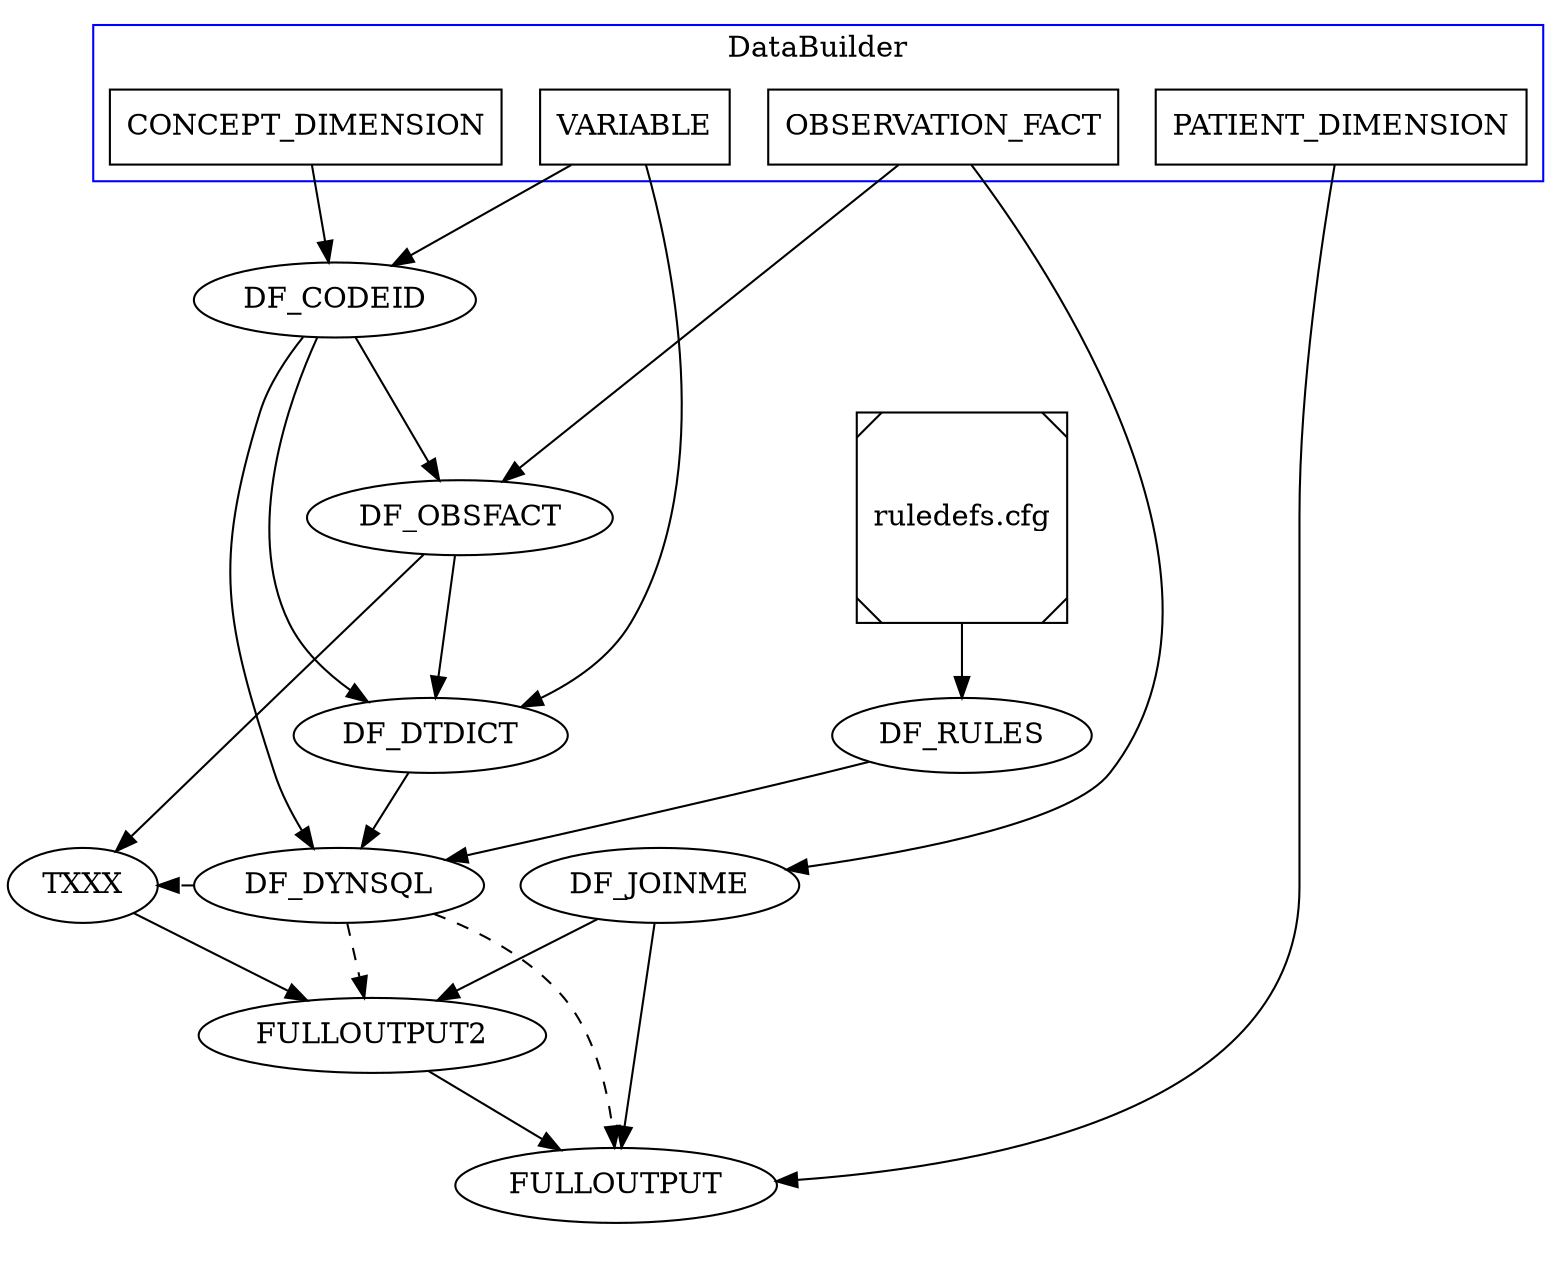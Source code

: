 digraph df {
subgraph cluster_db {label=DataBuilder; color=blue; node [shape=rectangle]; OBSERVATION_FACT; CONCEPT_DIMENSION; PATIENT_DIMENSION; VARIABLE; }
subgraph cluster_df {label=DataFinisher; style=invis; DF_JOINME; DF_CODEID; DF_OBSFACT; DF_DYNSQL; DF_DTDICT; FULLOUTPUT2; FULLOUTPUT;}
DF_RULES_FILE [label="ruledefs.cfg",shape=Msquare];
DF_RULES_FILE -> DF_RULES;
OBSERVATION_FACT -> {DF_OBSFACT DF_JOINME}; 
VARIABLE -> {DF_CODEID DF_DTDICT}; 
CONCEPT_DIMENSION -> DF_CODEID;
PATIENT_DIMENSION -> FULLOUTPUT;
DF_RULES -> DF_DYNSQL;
DF_CODEID -> { DF_OBSFACT DF_DTDICT DF_DYNSQL};
DF_DTDICT -> DF_DYNSQL;
DF_OBSFACT -> DF_DTDICT;
DF_OBSFACT -> TXXX;
DF_JOINME -> FULLOUTPUT2;
DF_JOINME -> FULLOUTPUT;
TXXX -> FULLOUTPUT2 -> FULLOUTPUT;
DF_DYNSQL -> {TXXX FULLOUTPUT2 FULLOUTPUT} [style=dashed];

}
